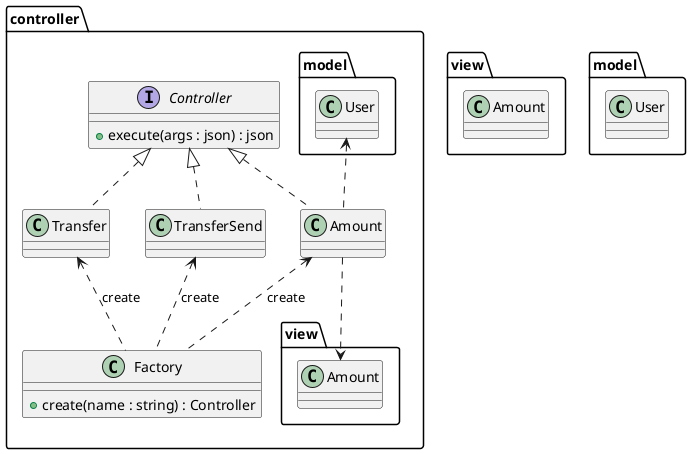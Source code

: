 @startuml
namespace controller {
    interface Controller {
        + execute(args : json) : json
    }
    class Factory {
        + create(name : string) : Controller
    }
    class Amount
    class Transfer
    class TransferSend

    Controller <|.. Amount
    Controller <|.. Transfer
    Controller <|.. TransferSend
    Amount <.. Factory : create
    Transfer <.. Factory : create
    TransferSend <.. Factory : create
    model.User <.. Amount
    Amount ..> view.Amount
}
namespace view {
    class Amount
}
namespace model {
    class User
}
@enduml